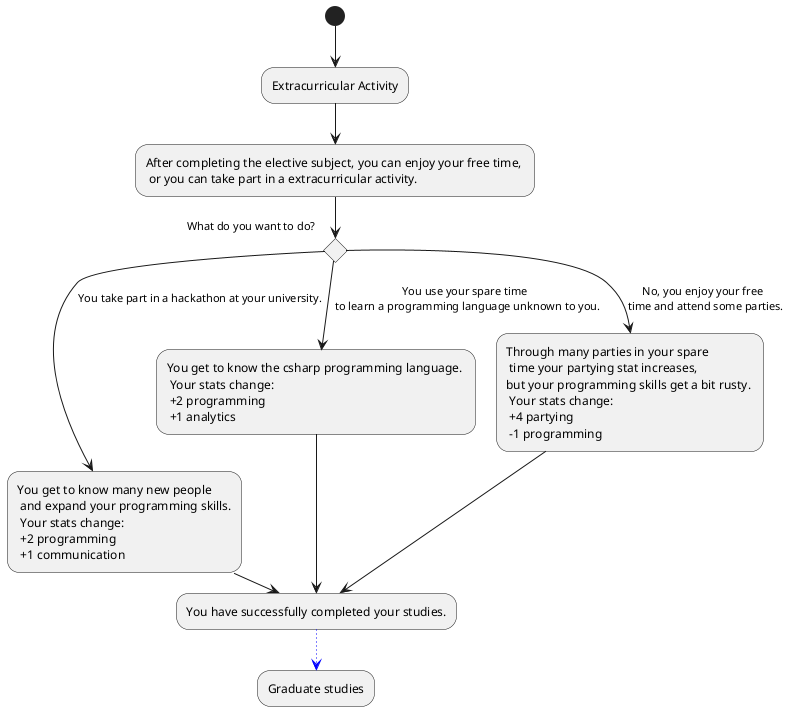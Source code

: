 @startuml
(*) --> "Extracurricular Activity"
--> "After completing the elective subject, you can enjoy your free time, \n or you can take part in a extracurricular activity."
if "What do you want to do?" then
--> [You use your spare time \n to learn a programming language unknown to you.] "You get to know the csharp programming language. \n Your stats change: \n +2 programming \n +1 analytics" as newL
else
--> [No, you enjoy your free \n time and attend some parties.] "Through many parties in your spare \n time your partying stat increases, \nbut your programming skills get a bit rusty. \n Your stats change: \n +4 partying \n -1 programming" as no
else 
--> [You take part in a hackathon at your university.] "You get to know many new people \n and expand your programming skills.\n Your stats change:\n +2 programming \n +1 communication" as contest

newL --> "You have successfully completed your studies." as studyComplete 
no --> studyComplete
contest -> studyComplete

-[#blue,dotted]-> "Graduate studies"

@enduml